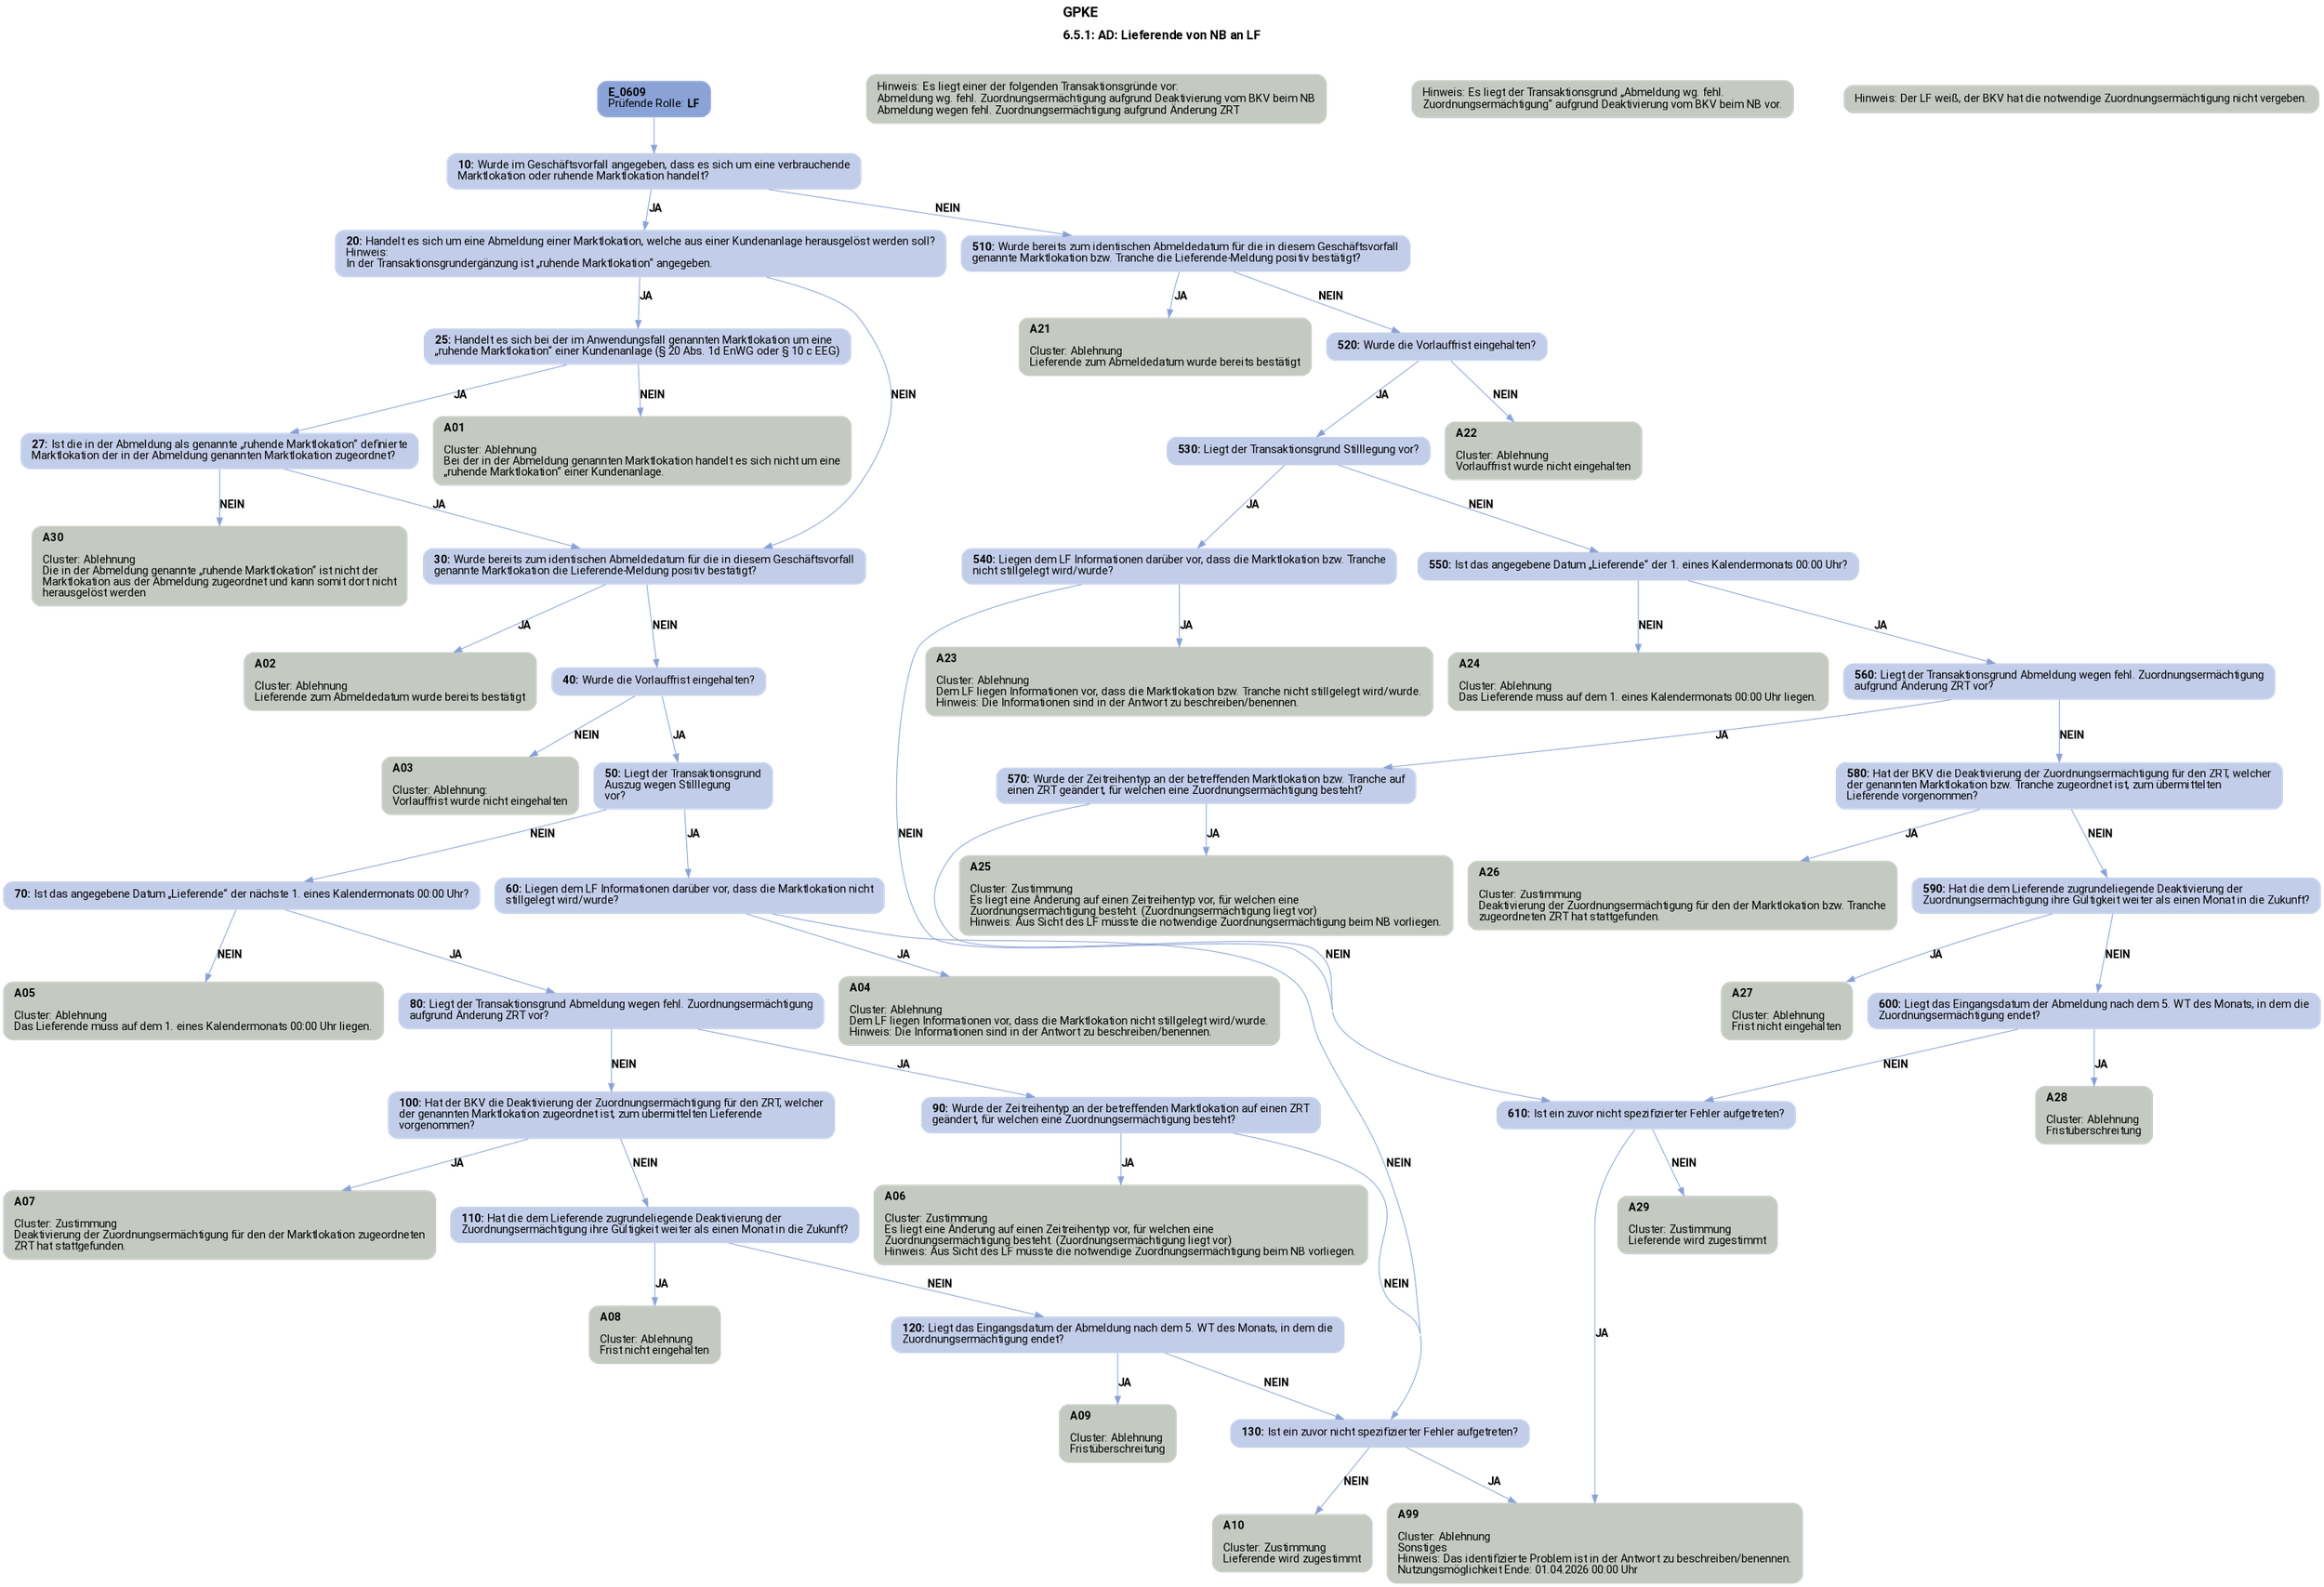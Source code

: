 digraph D {
    labelloc="t";
    label=<<B><FONT POINT-SIZE="18">GPKE</FONT></B><BR align="left"/><BR/><B><FONT POINT-SIZE="16">6.5.1: AD: Lieferende von NB an LF</FONT></B><BR align="left"/><BR/><BR/><BR/>>;
    ratio="compress";
    concentrate=true;
    pack=true;
    rankdir=TB;
    packmode="array";
    size="20,20";
    fontsize=12;
    "Start" [margin="0.2,0.12", shape=box, style="filled,rounded", penwidth=0.0, fillcolor="#8ba2d7", label=<<B>E_0609</B><BR align="left"/><FONT>Prüfende Rolle: <B>LF</B></FONT><BR align="center"/>>, fontname="Roboto, sans-serif"];
    "10" [margin="0.2,0.12", shape=box, style="filled,rounded", penwidth=0.0, fillcolor="#c2cee9", label=<<B>10: </B>Wurde im Geschäftsvorfall angegeben, dass es sich um eine verbrauchende<BR align="left"/>Marktlokation oder ruhende Marktlokation handelt?<BR align="left"/>>, fontname="Roboto, sans-serif"];
    "20" [margin="0.2,0.12", shape=box, style="filled,rounded", penwidth=0.0, fillcolor="#c2cee9", label=<<B>20: </B>Handelt es sich um eine Abmeldung einer Marktlokation, welche aus einer Kundenanlage herausgelöst werden soll?<BR align="left"/>Hinweis:<BR align="left"/>In der Transaktionsgrundergänzung ist „ruhende Marktlokation“ angegeben.<BR align="left"/>>, fontname="Roboto, sans-serif"];
    "25" [margin="0.2,0.12", shape=box, style="filled,rounded", penwidth=0.0, fillcolor="#c2cee9", label=<<B>25: </B>Handelt es sich bei der im Anwendungsfall genannten Marktlokation um eine<BR align="left"/>„ruhende Marktlokation“ einer Kundenanlage (§ 20 Abs. 1d EnWG oder § 10 c EEG)<BR align="left"/>>, fontname="Roboto, sans-serif"];
    "A01" [margin="0.2,0.12", shape=box, style="filled,rounded", penwidth=0.0, fillcolor="#c4cac1", label=<<B>A01</B><BR align="left"/><BR align="left"/><FONT>Cluster: Ablehnung<BR align="left"/>Bei der in der Abmeldung genannten Marktlokation handelt es sich nicht um eine<BR align="left"/>„ruhende Marktlokation“ einer Kundenanlage.<BR align="left"/></FONT>>, fontname="Roboto, sans-serif"];
    "27" [margin="0.2,0.12", shape=box, style="filled,rounded", penwidth=0.0, fillcolor="#c2cee9", label=<<B>27: </B>Ist die in der Abmeldung als genannte „ruhende Marktlokation“ definierte<BR align="left"/>Marktlokation der in der Abmeldung genannten Marktlokation zugeordnet?<BR align="left"/>>, fontname="Roboto, sans-serif"];
    "A30" [margin="0.2,0.12", shape=box, style="filled,rounded", penwidth=0.0, fillcolor="#c4cac1", label=<<B>A30</B><BR align="left"/><BR align="left"/><FONT>Cluster: Ablehnung<BR align="left"/>Die in der Abmeldung genannte „ruhende Marktlokation“ ist nicht der<BR align="left"/>Marktlokation aus der Abmeldung zugeordnet und kann somit dort nicht<BR align="left"/>herausgelöst werden<BR align="left"/></FONT>>, fontname="Roboto, sans-serif"];
    "30" [margin="0.2,0.12", shape=box, style="filled,rounded", penwidth=0.0, fillcolor="#c2cee9", label=<<B>30: </B>Wurde bereits zum identischen Abmeldedatum für die in diesem Geschäftsvorfall<BR align="left"/>genannte Marktlokation die Lieferende-Meldung positiv bestätigt?<BR align="left"/>>, fontname="Roboto, sans-serif"];
    "A02" [margin="0.2,0.12", shape=box, style="filled,rounded", penwidth=0.0, fillcolor="#c4cac1", label=<<B>A02</B><BR align="left"/><BR align="left"/><FONT>Cluster: Ablehnung<BR align="left"/>Lieferende zum Abmeldedatum wurde bereits bestätigt<BR align="left"/></FONT>>, fontname="Roboto, sans-serif"];
    "40" [margin="0.2,0.12", shape=box, style="filled,rounded", penwidth=0.0, fillcolor="#c2cee9", label=<<B>40: </B>Wurde die Vorlauffrist eingehalten?<BR align="left"/>>, fontname="Roboto, sans-serif"];
    "A03" [margin="0.2,0.12", shape=box, style="filled,rounded", penwidth=0.0, fillcolor="#c4cac1", label=<<B>A03</B><BR align="left"/><BR align="left"/><FONT>Cluster: Ablehnung:<BR align="left"/>Vorlauffrist wurde nicht eingehalten<BR align="left"/></FONT>>, fontname="Roboto, sans-serif"];
    "50" [margin="0.2,0.12", shape=box, style="filled,rounded", penwidth=0.0, fillcolor="#c2cee9", label=<<B>50: </B>Liegt der Transaktionsgrund<BR align="left"/>Auszug wegen Stilllegung<BR align="left"/>vor?<BR align="left"/>>, fontname="Roboto, sans-serif"];
    "Hinweis: Es liegt einer der folgenden Transaktionsgründe vor:
Abmeldung wg. fehl. Zuordnungsermächtigung aufgrund Deaktivierung vom BKV beim NB
Abmeldung wegen fehl. Zuordnungsermächtigung aufgrund Änderung ZRT" [margin="0.2,0.12", shape=box, style="filled,rounded", penwidth=0.0, fillcolor="#c4cac1", label=<<FONT>Hinweis: Es liegt einer der folgenden Transaktionsgründe vor:<BR align="left"/>Abmeldung wg. fehl. Zuordnungsermächtigung aufgrund Deaktivierung vom BKV beim NB<BR align="left"/>Abmeldung wegen fehl. Zuordnungsermächtigung aufgrund Änderung ZRT<BR align="left"/></FONT>>, fontname="Roboto, sans-serif"];
    "60" [margin="0.2,0.12", shape=box, style="filled,rounded", penwidth=0.0, fillcolor="#c2cee9", label=<<B>60: </B>Liegen dem LF Informationen darüber vor, dass die Marktlokation nicht<BR align="left"/>stillgelegt wird/wurde?<BR align="left"/>>, fontname="Roboto, sans-serif"];
    "A04" [margin="0.2,0.12", shape=box, style="filled,rounded", penwidth=0.0, fillcolor="#c4cac1", label=<<B>A04</B><BR align="left"/><BR align="left"/><FONT>Cluster: Ablehnung<BR align="left"/>Dem LF liegen Informationen vor, dass die Marktlokation nicht stillgelegt wird/wurde.<BR align="left"/>Hinweis: Die Informationen sind in der Antwort zu beschreiben/benennen.<BR align="left"/></FONT>>, fontname="Roboto, sans-serif"];
    "70" [margin="0.2,0.12", shape=box, style="filled,rounded", penwidth=0.0, fillcolor="#c2cee9", label=<<B>70: </B>Ist das angegebene Datum „Lieferende“ der nächste 1. eines Kalendermonats 00:00 Uhr?<BR align="left"/>>, fontname="Roboto, sans-serif"];
    "A05" [margin="0.2,0.12", shape=box, style="filled,rounded", penwidth=0.0, fillcolor="#c4cac1", label=<<B>A05</B><BR align="left"/><BR align="left"/><FONT>Cluster: Ablehnung<BR align="left"/>Das Lieferende muss auf dem 1. eines Kalendermonats 00:00 Uhr liegen.<BR align="left"/></FONT>>, fontname="Roboto, sans-serif"];
    "80" [margin="0.2,0.12", shape=box, style="filled,rounded", penwidth=0.0, fillcolor="#c2cee9", label=<<B>80: </B>Liegt der Transaktionsgrund Abmeldung wegen fehl. Zuordnungsermächtigung<BR align="left"/>aufgrund Änderung ZRT vor?<BR align="left"/>>, fontname="Roboto, sans-serif"];
    "Hinweis: Es liegt der Transaktionsgrund „Abmeldung wg. fehl. Zuordnungsermächtigung“ aufgrund Deaktivierung vom BKV beim NB vor." [margin="0.2,0.12", shape=box, style="filled,rounded", penwidth=0.0, fillcolor="#c4cac1", label=<<FONT>Hinweis: Es liegt der Transaktionsgrund „Abmeldung wg. fehl.<BR align="left"/>Zuordnungsermächtigung“ aufgrund Deaktivierung vom BKV beim NB vor.<BR align="left"/></FONT>>, fontname="Roboto, sans-serif"];
    "90" [margin="0.2,0.12", shape=box, style="filled,rounded", penwidth=0.0, fillcolor="#c2cee9", label=<<B>90: </B>Wurde der Zeitreihentyp an der betreffenden Marktlokation auf einen ZRT<BR align="left"/>geändert, für welchen eine Zuordnungsermächtigung besteht?<BR align="left"/>>, fontname="Roboto, sans-serif"];
    "A06" [margin="0.2,0.12", shape=box, style="filled,rounded", penwidth=0.0, fillcolor="#c4cac1", label=<<B>A06</B><BR align="left"/><BR align="left"/><FONT>Cluster: Zustimmung<BR align="left"/>Es liegt eine Änderung auf einen Zeitreihentyp vor, für welchen eine<BR align="left"/>Zuordnungsermächtigung besteht. (Zuordnungsermächtigung liegt vor)<BR align="left"/>Hinweis: Aus Sicht des LF müsste die notwendige Zuordnungsermächtigung beim NB vorliegen.<BR align="left"/></FONT>>, fontname="Roboto, sans-serif"];
    "Hinweis: Der LF weiß, der BKV hat die notwendige Zuordnungsermächtigung nicht vergeben." [margin="0.2,0.12", shape=box, style="filled,rounded", penwidth=0.0, fillcolor="#c4cac1", label=<<FONT>Hinweis: Der LF weiß, der BKV hat die notwendige Zuordnungsermächtigung nicht vergeben.<BR align="left"/></FONT>>, fontname="Roboto, sans-serif"];
    "100" [margin="0.2,0.12", shape=box, style="filled,rounded", penwidth=0.0, fillcolor="#c2cee9", label=<<B>100: </B>Hat der BKV die Deaktivierung der Zuordnungsermächtigung für den ZRT, welcher<BR align="left"/>der genannten Marktlokation zugeordnet ist, zum übermittelten Lieferende<BR align="left"/>vorgenommen?<BR align="left"/>>, fontname="Roboto, sans-serif"];
    "A07" [margin="0.2,0.12", shape=box, style="filled,rounded", penwidth=0.0, fillcolor="#c4cac1", label=<<B>A07</B><BR align="left"/><BR align="left"/><FONT>Cluster: Zustimmung<BR align="left"/>Deaktivierung der Zuordnungsermächtigung für den der Marktlokation zugeordneten<BR align="left"/>ZRT hat stattgefunden.<BR align="left"/></FONT>>, fontname="Roboto, sans-serif"];
    "110" [margin="0.2,0.12", shape=box, style="filled,rounded", penwidth=0.0, fillcolor="#c2cee9", label=<<B>110: </B>Hat die dem Lieferende zugrundeliegende Deaktivierung der<BR align="left"/>Zuordnungsermächtigung ihre Gültigkeit weiter als einen Monat in die Zukunft?<BR align="left"/>>, fontname="Roboto, sans-serif"];
    "A08" [margin="0.2,0.12", shape=box, style="filled,rounded", penwidth=0.0, fillcolor="#c4cac1", label=<<B>A08</B><BR align="left"/><BR align="left"/><FONT>Cluster: Ablehnung <BR align="left"/>Frist nicht eingehalten<BR align="left"/></FONT>>, fontname="Roboto, sans-serif"];
    "120" [margin="0.2,0.12", shape=box, style="filled,rounded", penwidth=0.0, fillcolor="#c2cee9", label=<<B>120: </B>Liegt das Eingangsdatum der Abmeldung nach dem 5. WT des Monats, in dem die<BR align="left"/>Zuordnungsermächtigung endet?<BR align="left"/>>, fontname="Roboto, sans-serif"];
    "A09" [margin="0.2,0.12", shape=box, style="filled,rounded", penwidth=0.0, fillcolor="#c4cac1", label=<<B>A09</B><BR align="left"/><BR align="left"/><FONT>Cluster: Ablehnung <BR align="left"/>Fristüberschreitung<BR align="left"/></FONT>>, fontname="Roboto, sans-serif"];
    "130" [margin="0.2,0.12", shape=box, style="filled,rounded", penwidth=0.0, fillcolor="#c2cee9", label=<<B>130: </B>Ist ein zuvor nicht spezifizierter Fehler aufgetreten?<BR align="left"/>>, fontname="Roboto, sans-serif"];
    "A99" [margin="0.2,0.12", shape=box, style="filled,rounded", penwidth=0.0, fillcolor="#c4cac1", label=<<B>A99</B><BR align="left"/><BR align="left"/><FONT>Cluster: Ablehnung<BR align="left"/>Sonstiges<BR align="left"/>Hinweis: Das identifizierte Problem ist in der Antwort zu beschreiben/benennen.<BR align="left"/>Nutzungsmöglichkeit Ende: 01.04.2026 00:00 Uhr<BR align="left"/></FONT>>, fontname="Roboto, sans-serif"];
    "A10" [margin="0.2,0.12", shape=box, style="filled,rounded", penwidth=0.0, fillcolor="#c4cac1", label=<<B>A10</B><BR align="left"/><BR align="left"/><FONT>Cluster: Zustimmung<BR align="left"/>Lieferende wird zugestimmt<BR align="left"/></FONT>>, fontname="Roboto, sans-serif"];
    "510" [margin="0.2,0.12", shape=box, style="filled,rounded", penwidth=0.0, fillcolor="#c2cee9", label=<<B>510: </B>Wurde bereits zum identischen Abmeldedatum für die in diesem Geschäftsvorfall<BR align="left"/>genannte Marktlokation bzw. Tranche die Lieferende-Meldung positiv bestätigt?<BR align="left"/>>, fontname="Roboto, sans-serif"];
    "A21" [margin="0.2,0.12", shape=box, style="filled,rounded", penwidth=0.0, fillcolor="#c4cac1", label=<<B>A21</B><BR align="left"/><BR align="left"/><FONT>Cluster: Ablehnung<BR align="left"/>Lieferende zum Abmeldedatum wurde bereits bestätigt<BR align="left"/></FONT>>, fontname="Roboto, sans-serif"];
    "520" [margin="0.2,0.12", shape=box, style="filled,rounded", penwidth=0.0, fillcolor="#c2cee9", label=<<B>520: </B>Wurde die Vorlauffrist eingehalten?<BR align="left"/>>, fontname="Roboto, sans-serif"];
    "A22" [margin="0.2,0.12", shape=box, style="filled,rounded", penwidth=0.0, fillcolor="#c4cac1", label=<<B>A22</B><BR align="left"/><BR align="left"/><FONT>Cluster: Ablehnung<BR align="left"/>Vorlauffrist wurde nicht eingehalten<BR align="left"/></FONT>>, fontname="Roboto, sans-serif"];
    "530" [margin="0.2,0.12", shape=box, style="filled,rounded", penwidth=0.0, fillcolor="#c2cee9", label=<<B>530: </B>Liegt der Transaktionsgrund Stilllegung vor?<BR align="left"/>>, fontname="Roboto, sans-serif"];
    "540" [margin="0.2,0.12", shape=box, style="filled,rounded", penwidth=0.0, fillcolor="#c2cee9", label=<<B>540: </B>Liegen dem LF Informationen darüber vor, dass die Marktlokation bzw. Tranche<BR align="left"/>nicht stillgelegt wird/wurde?<BR align="left"/>>, fontname="Roboto, sans-serif"];
    "A23" [margin="0.2,0.12", shape=box, style="filled,rounded", penwidth=0.0, fillcolor="#c4cac1", label=<<B>A23</B><BR align="left"/><BR align="left"/><FONT>Cluster: Ablehnung<BR align="left"/>Dem LF liegen Informationen vor, dass die Marktlokation bzw. Tranche nicht stillgelegt wird/wurde.<BR align="left"/>Hinweis: Die Informationen sind in der Antwort zu beschreiben/benennen.<BR align="left"/></FONT>>, fontname="Roboto, sans-serif"];
    "550" [margin="0.2,0.12", shape=box, style="filled,rounded", penwidth=0.0, fillcolor="#c2cee9", label=<<B>550: </B>Ist das angegebene Datum „Lieferende“ der 1. eines Kalendermonats 00:00 Uhr?<BR align="left"/>>, fontname="Roboto, sans-serif"];
    "A24" [margin="0.2,0.12", shape=box, style="filled,rounded", penwidth=0.0, fillcolor="#c4cac1", label=<<B>A24</B><BR align="left"/><BR align="left"/><FONT>Cluster: Ablehnung<BR align="left"/>Das Lieferende muss auf dem 1. eines Kalendermonats 00:00 Uhr liegen.<BR align="left"/></FONT>>, fontname="Roboto, sans-serif"];
    "560" [margin="0.2,0.12", shape=box, style="filled,rounded", penwidth=0.0, fillcolor="#c2cee9", label=<<B>560: </B>Liegt der Transaktionsgrund Abmeldung wegen fehl. Zuordnungsermächtigung<BR align="left"/>aufgrund Änderung ZRT vor?<BR align="left"/>>, fontname="Roboto, sans-serif"];
    "570" [margin="0.2,0.12", shape=box, style="filled,rounded", penwidth=0.0, fillcolor="#c2cee9", label=<<B>570: </B>Wurde der Zeitreihentyp an der betreffenden Marktlokation bzw. Tranche auf<BR align="left"/>einen ZRT geändert, für welchen eine Zuordnungsermächtigung besteht?<BR align="left"/>>, fontname="Roboto, sans-serif"];
    "A25" [margin="0.2,0.12", shape=box, style="filled,rounded", penwidth=0.0, fillcolor="#c4cac1", label=<<B>A25</B><BR align="left"/><BR align="left"/><FONT>Cluster: Zustimmung<BR align="left"/>Es liegt eine Änderung auf einen Zeitreihentyp vor, für welchen eine<BR align="left"/>Zuordnungsermächtigung besteht. (Zuordnungsermächtigung liegt vor)<BR align="left"/>Hinweis: Aus Sicht des LF müsste die notwendige Zuordnungsermächtigung beim NB vorliegen.<BR align="left"/></FONT>>, fontname="Roboto, sans-serif"];
    "580" [margin="0.2,0.12", shape=box, style="filled,rounded", penwidth=0.0, fillcolor="#c2cee9", label=<<B>580: </B>Hat der BKV die Deaktivierung der Zuordnungsermächtigung für den ZRT, welcher<BR align="left"/>der genannten Marktlokation bzw. Tranche zugeordnet ist, zum übermittelten<BR align="left"/>Lieferende vorgenommen?<BR align="left"/>>, fontname="Roboto, sans-serif"];
    "A26" [margin="0.2,0.12", shape=box, style="filled,rounded", penwidth=0.0, fillcolor="#c4cac1", label=<<B>A26</B><BR align="left"/><BR align="left"/><FONT>Cluster: Zustimmung<BR align="left"/>Deaktivierung der Zuordnungsermächtigung für den der Marktlokation bzw. Tranche<BR align="left"/>zugeordneten ZRT hat stattgefunden.<BR align="left"/></FONT>>, fontname="Roboto, sans-serif"];
    "590" [margin="0.2,0.12", shape=box, style="filled,rounded", penwidth=0.0, fillcolor="#c2cee9", label=<<B>590: </B>Hat die dem Lieferende zugrundeliegende Deaktivierung der<BR align="left"/>Zuordnungsermächtigung ihre Gültigkeit weiter als einen Monat in die Zukunft?<BR align="left"/>>, fontname="Roboto, sans-serif"];
    "A27" [margin="0.2,0.12", shape=box, style="filled,rounded", penwidth=0.0, fillcolor="#c4cac1", label=<<B>A27</B><BR align="left"/><BR align="left"/><FONT>Cluster: Ablehnung <BR align="left"/>Frist nicht eingehalten<BR align="left"/></FONT>>, fontname="Roboto, sans-serif"];
    "600" [margin="0.2,0.12", shape=box, style="filled,rounded", penwidth=0.0, fillcolor="#c2cee9", label=<<B>600: </B>Liegt das Eingangsdatum der Abmeldung nach dem 5. WT des Monats, in dem die<BR align="left"/>Zuordnungsermächtigung endet?<BR align="left"/>>, fontname="Roboto, sans-serif"];
    "A28" [margin="0.2,0.12", shape=box, style="filled,rounded", penwidth=0.0, fillcolor="#c4cac1", label=<<B>A28</B><BR align="left"/><BR align="left"/><FONT>Cluster: Ablehnung <BR align="left"/>Fristüberschreitung<BR align="left"/></FONT>>, fontname="Roboto, sans-serif"];
    "610" [margin="0.2,0.12", shape=box, style="filled,rounded", penwidth=0.0, fillcolor="#c2cee9", label=<<B>610: </B>Ist ein zuvor nicht spezifizierter Fehler aufgetreten?<BR align="left"/>>, fontname="Roboto, sans-serif"];
    "A29" [margin="0.2,0.12", shape=box, style="filled,rounded", penwidth=0.0, fillcolor="#c4cac1", label=<<B>A29</B><BR align="left"/><BR align="left"/><FONT>Cluster: Zustimmung<BR align="left"/>Lieferende wird zugestimmt<BR align="left"/></FONT>>, fontname="Roboto, sans-serif"];

    "Start" -> "10" [color="#88a0d6"];
    "10" -> "20" [label=<<B>JA</B>>, color="#88a0d6", fontname="Roboto, sans-serif"];
    "10" -> "510" [label=<<B>NEIN</B>>, color="#88a0d6", fontname="Roboto, sans-serif"];
    "20" -> "25" [label=<<B>JA</B>>, color="#88a0d6", fontname="Roboto, sans-serif"];
    "20" -> "30" [label=<<B>NEIN</B>>, color="#88a0d6", fontname="Roboto, sans-serif"];
    "25" -> "A01" [label=<<B>NEIN</B>>, color="#88a0d6", fontname="Roboto, sans-serif"];
    "25" -> "27" [label=<<B>JA</B>>, color="#88a0d6", fontname="Roboto, sans-serif"];
    "27" -> "A30" [label=<<B>NEIN</B>>, color="#88a0d6", fontname="Roboto, sans-serif"];
    "27" -> "30" [label=<<B>JA</B>>, color="#88a0d6", fontname="Roboto, sans-serif"];
    "30" -> "A02" [label=<<B>JA</B>>, color="#88a0d6", fontname="Roboto, sans-serif"];
    "30" -> "40" [label=<<B>NEIN</B>>, color="#88a0d6", fontname="Roboto, sans-serif"];
    "40" -> "A03" [label=<<B>NEIN</B>>, color="#88a0d6", fontname="Roboto, sans-serif"];
    "40" -> "50" [label=<<B>JA</B>>, color="#88a0d6", fontname="Roboto, sans-serif"];
    "50" -> "60" [label=<<B>JA</B>>, color="#88a0d6", fontname="Roboto, sans-serif"];
    "50" -> "70" [label=<<B>NEIN</B>>, color="#88a0d6", fontname="Roboto, sans-serif"];
    "60" -> "A04" [label=<<B>JA</B>>, color="#88a0d6", fontname="Roboto, sans-serif"];
    "60" -> "130" [label=<<B>NEIN</B>>, color="#88a0d6", fontname="Roboto, sans-serif"];
    "70" -> "A05" [label=<<B>NEIN</B>>, color="#88a0d6", fontname="Roboto, sans-serif"];
    "70" -> "80" [label=<<B>JA</B>>, color="#88a0d6", fontname="Roboto, sans-serif"];
    "80" -> "90" [label=<<B>JA</B>>, color="#88a0d6", fontname="Roboto, sans-serif"];
    "80" -> "100" [label=<<B>NEIN</B>>, color="#88a0d6", fontname="Roboto, sans-serif"];
    "90" -> "A06" [label=<<B>JA</B>>, color="#88a0d6", fontname="Roboto, sans-serif"];
    "90" -> "130" [label=<<B>NEIN</B>>, color="#88a0d6", fontname="Roboto, sans-serif"];
    "100" -> "A07" [label=<<B>JA</B>>, color="#88a0d6", fontname="Roboto, sans-serif"];
    "100" -> "110" [label=<<B>NEIN</B>>, color="#88a0d6", fontname="Roboto, sans-serif"];
    "110" -> "A08" [label=<<B>JA</B>>, color="#88a0d6", fontname="Roboto, sans-serif"];
    "110" -> "120" [label=<<B>NEIN</B>>, color="#88a0d6", fontname="Roboto, sans-serif"];
    "120" -> "A09" [label=<<B>JA</B>>, color="#88a0d6", fontname="Roboto, sans-serif"];
    "120" -> "130" [label=<<B>NEIN</B>>, color="#88a0d6", fontname="Roboto, sans-serif"];
    "130" -> "A99" [label=<<B>JA</B>>, color="#88a0d6", fontname="Roboto, sans-serif"];
    "130" -> "A10" [label=<<B>NEIN</B>>, color="#88a0d6", fontname="Roboto, sans-serif"];
    "510" -> "A21" [label=<<B>JA</B>>, color="#88a0d6", fontname="Roboto, sans-serif"];
    "510" -> "520" [label=<<B>NEIN</B>>, color="#88a0d6", fontname="Roboto, sans-serif"];
    "520" -> "A22" [label=<<B>NEIN</B>>, color="#88a0d6", fontname="Roboto, sans-serif"];
    "520" -> "530" [label=<<B>JA</B>>, color="#88a0d6", fontname="Roboto, sans-serif"];
    "530" -> "540" [label=<<B>JA</B>>, color="#88a0d6", fontname="Roboto, sans-serif"];
    "530" -> "550" [label=<<B>NEIN</B>>, color="#88a0d6", fontname="Roboto, sans-serif"];
    "540" -> "A23" [label=<<B>JA</B>>, color="#88a0d6", fontname="Roboto, sans-serif"];
    "540" -> "610" [label=<<B>NEIN</B>>, color="#88a0d6", fontname="Roboto, sans-serif"];
    "550" -> "A24" [label=<<B>NEIN</B>>, color="#88a0d6", fontname="Roboto, sans-serif"];
    "550" -> "560" [label=<<B>JA</B>>, color="#88a0d6", fontname="Roboto, sans-serif"];
    "560" -> "570" [label=<<B>JA</B>>, color="#88a0d6", fontname="Roboto, sans-serif"];
    "560" -> "580" [label=<<B>NEIN</B>>, color="#88a0d6", fontname="Roboto, sans-serif"];
    "570" -> "A25" [label=<<B>JA</B>>, color="#88a0d6", fontname="Roboto, sans-serif"];
    "570" -> "610" [label=<<B>NEIN</B>>, color="#88a0d6", fontname="Roboto, sans-serif"];
    "580" -> "A26" [label=<<B>JA</B>>, color="#88a0d6", fontname="Roboto, sans-serif"];
    "580" -> "590" [label=<<B>NEIN</B>>, color="#88a0d6", fontname="Roboto, sans-serif"];
    "590" -> "A27" [label=<<B>JA</B>>, color="#88a0d6", fontname="Roboto, sans-serif"];
    "590" -> "600" [label=<<B>NEIN</B>>, color="#88a0d6", fontname="Roboto, sans-serif"];
    "600" -> "A28" [label=<<B>JA</B>>, color="#88a0d6", fontname="Roboto, sans-serif"];
    "600" -> "610" [label=<<B>NEIN</B>>, color="#88a0d6", fontname="Roboto, sans-serif"];
    "610" -> "A99" [label=<<B>JA</B>>, color="#88a0d6", fontname="Roboto, sans-serif"];
    "610" -> "A29" [label=<<B>NEIN</B>>, color="#88a0d6", fontname="Roboto, sans-serif"];

    bgcolor="transparent";
fontname="Roboto, sans-serif";
}